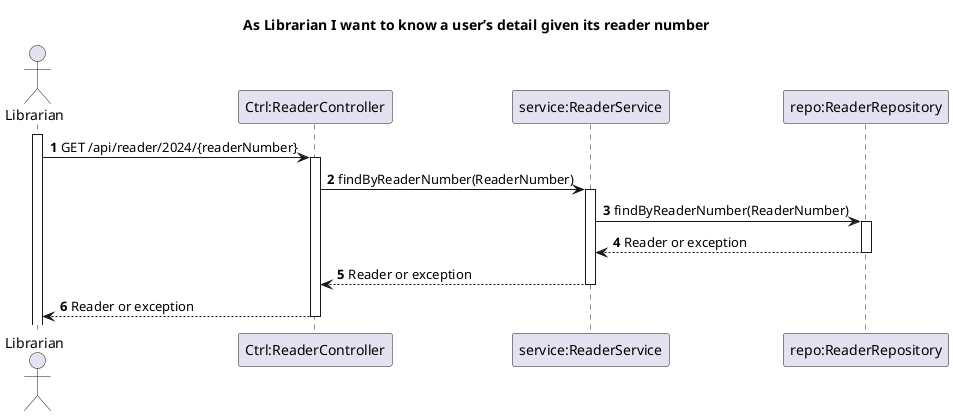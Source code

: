 @startuml
'https://plantuml.com/sequence-diagram
autoactivate on
autonumber

title As Librarian I want to know a user’s detail given its reader number

actor "Librarian" as User
participant "Ctrl:ReaderController" as Ctrl
participant "service:ReaderService" as Service
participant "repo:ReaderRepository" as Repo
activate User

User -> Ctrl: GET /api/reader/2024/{readerNumber}
Ctrl -> Service: findByReaderNumber(ReaderNumber)
Service -> Repo: findByReaderNumber(ReaderNumber)
Repo --> Service: Reader or exception
Service --> Ctrl: Reader or exception
Ctrl --> User: Reader or exception

@enduml
